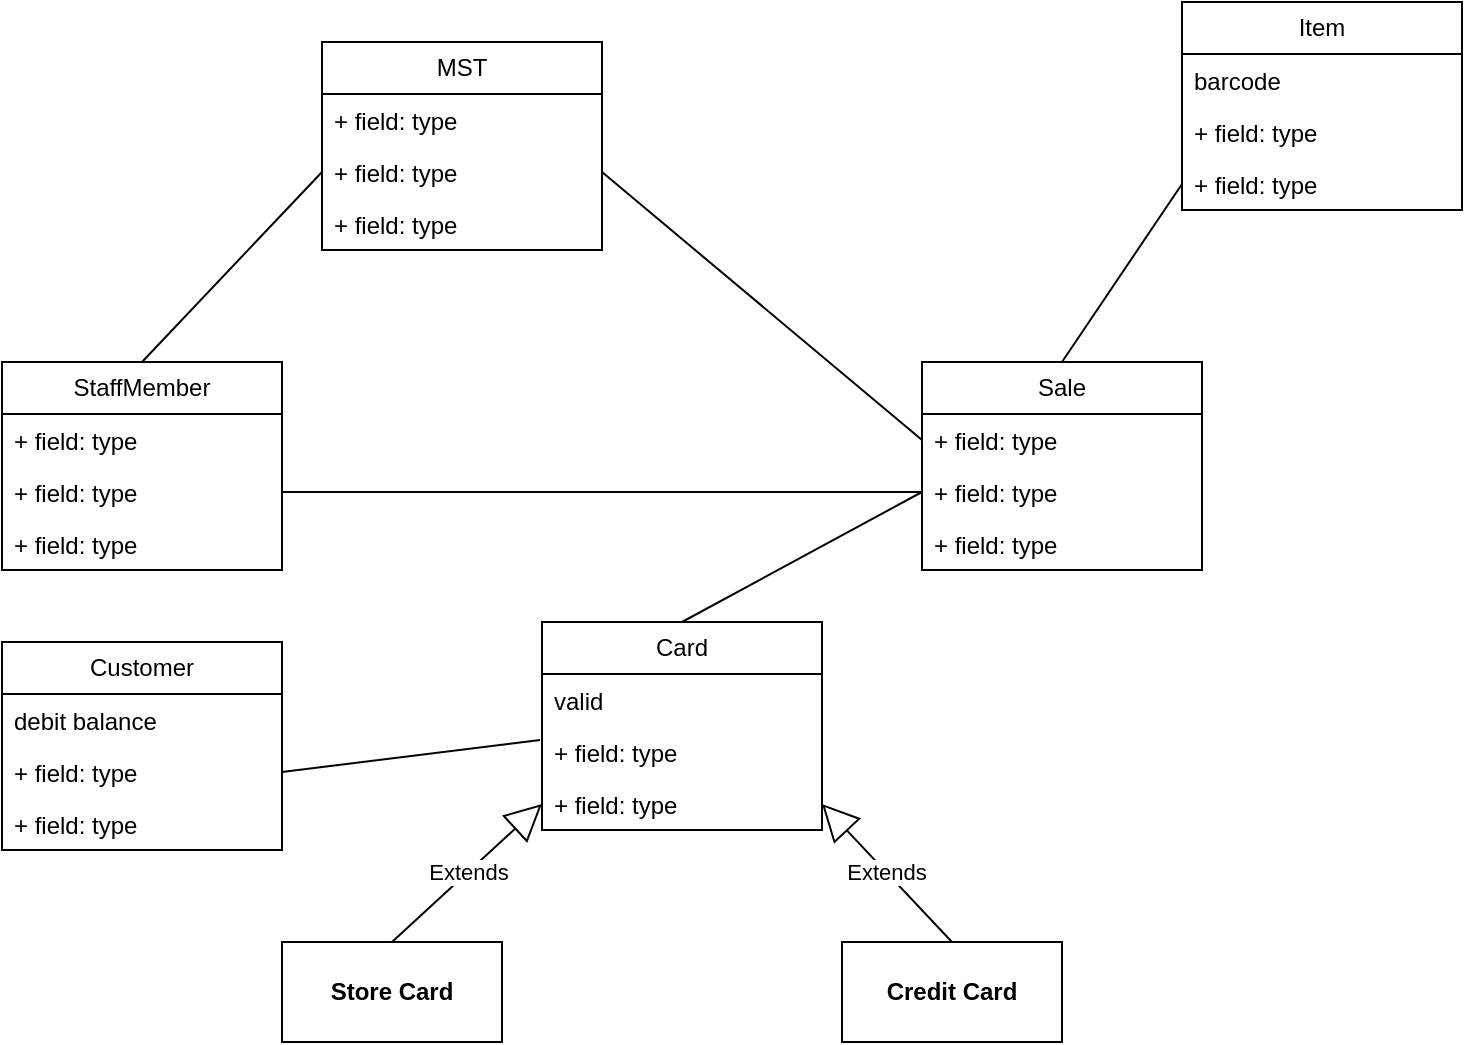 <mxfile version="26.2.2">
  <diagram name="Page-1" id="Xi5MQ2adSp-Ea2K82q50">
    <mxGraphModel dx="1208" dy="586" grid="1" gridSize="10" guides="1" tooltips="1" connect="1" arrows="1" fold="1" page="1" pageScale="1" pageWidth="850" pageHeight="1100" math="0" shadow="0">
      <root>
        <mxCell id="0" />
        <mxCell id="1" parent="0" />
        <mxCell id="RNlA4WiFr1rfiLgOeKW8-17" value="Item" style="swimlane;fontStyle=0;childLayout=stackLayout;horizontal=1;startSize=26;fillColor=none;horizontalStack=0;resizeParent=1;resizeParentMax=0;resizeLast=0;collapsible=1;marginBottom=0;whiteSpace=wrap;html=1;" vertex="1" parent="1">
          <mxGeometry x="660" y="110" width="140" height="104" as="geometry" />
        </mxCell>
        <mxCell id="RNlA4WiFr1rfiLgOeKW8-18" value="barcode" style="text;strokeColor=none;fillColor=none;align=left;verticalAlign=top;spacingLeft=4;spacingRight=4;overflow=hidden;rotatable=0;points=[[0,0.5],[1,0.5]];portConstraint=eastwest;whiteSpace=wrap;html=1;" vertex="1" parent="RNlA4WiFr1rfiLgOeKW8-17">
          <mxGeometry y="26" width="140" height="26" as="geometry" />
        </mxCell>
        <mxCell id="RNlA4WiFr1rfiLgOeKW8-19" value="+ field: type" style="text;strokeColor=none;fillColor=none;align=left;verticalAlign=top;spacingLeft=4;spacingRight=4;overflow=hidden;rotatable=0;points=[[0,0.5],[1,0.5]];portConstraint=eastwest;whiteSpace=wrap;html=1;" vertex="1" parent="RNlA4WiFr1rfiLgOeKW8-17">
          <mxGeometry y="52" width="140" height="26" as="geometry" />
        </mxCell>
        <mxCell id="RNlA4WiFr1rfiLgOeKW8-20" value="+ field: type" style="text;strokeColor=none;fillColor=none;align=left;verticalAlign=top;spacingLeft=4;spacingRight=4;overflow=hidden;rotatable=0;points=[[0,0.5],[1,0.5]];portConstraint=eastwest;whiteSpace=wrap;html=1;" vertex="1" parent="RNlA4WiFr1rfiLgOeKW8-17">
          <mxGeometry y="78" width="140" height="26" as="geometry" />
        </mxCell>
        <mxCell id="RNlA4WiFr1rfiLgOeKW8-21" value="StaffMember" style="swimlane;fontStyle=0;childLayout=stackLayout;horizontal=1;startSize=26;fillColor=none;horizontalStack=0;resizeParent=1;resizeParentMax=0;resizeLast=0;collapsible=1;marginBottom=0;whiteSpace=wrap;html=1;" vertex="1" parent="1">
          <mxGeometry x="70" y="290" width="140" height="104" as="geometry" />
        </mxCell>
        <mxCell id="RNlA4WiFr1rfiLgOeKW8-22" value="+ field: type" style="text;strokeColor=none;fillColor=none;align=left;verticalAlign=top;spacingLeft=4;spacingRight=4;overflow=hidden;rotatable=0;points=[[0,0.5],[1,0.5]];portConstraint=eastwest;whiteSpace=wrap;html=1;" vertex="1" parent="RNlA4WiFr1rfiLgOeKW8-21">
          <mxGeometry y="26" width="140" height="26" as="geometry" />
        </mxCell>
        <mxCell id="RNlA4WiFr1rfiLgOeKW8-23" value="+ field: type" style="text;strokeColor=none;fillColor=none;align=left;verticalAlign=top;spacingLeft=4;spacingRight=4;overflow=hidden;rotatable=0;points=[[0,0.5],[1,0.5]];portConstraint=eastwest;whiteSpace=wrap;html=1;" vertex="1" parent="RNlA4WiFr1rfiLgOeKW8-21">
          <mxGeometry y="52" width="140" height="26" as="geometry" />
        </mxCell>
        <mxCell id="RNlA4WiFr1rfiLgOeKW8-24" value="+ field: type" style="text;strokeColor=none;fillColor=none;align=left;verticalAlign=top;spacingLeft=4;spacingRight=4;overflow=hidden;rotatable=0;points=[[0,0.5],[1,0.5]];portConstraint=eastwest;whiteSpace=wrap;html=1;" vertex="1" parent="RNlA4WiFr1rfiLgOeKW8-21">
          <mxGeometry y="78" width="140" height="26" as="geometry" />
        </mxCell>
        <mxCell id="RNlA4WiFr1rfiLgOeKW8-25" value="Sale" style="swimlane;fontStyle=0;childLayout=stackLayout;horizontal=1;startSize=26;fillColor=none;horizontalStack=0;resizeParent=1;resizeParentMax=0;resizeLast=0;collapsible=1;marginBottom=0;whiteSpace=wrap;html=1;" vertex="1" parent="1">
          <mxGeometry x="530" y="290" width="140" height="104" as="geometry" />
        </mxCell>
        <mxCell id="RNlA4WiFr1rfiLgOeKW8-26" value="+ field: type" style="text;strokeColor=none;fillColor=none;align=left;verticalAlign=top;spacingLeft=4;spacingRight=4;overflow=hidden;rotatable=0;points=[[0,0.5],[1,0.5]];portConstraint=eastwest;whiteSpace=wrap;html=1;" vertex="1" parent="RNlA4WiFr1rfiLgOeKW8-25">
          <mxGeometry y="26" width="140" height="26" as="geometry" />
        </mxCell>
        <mxCell id="RNlA4WiFr1rfiLgOeKW8-27" value="+ field: type" style="text;strokeColor=none;fillColor=none;align=left;verticalAlign=top;spacingLeft=4;spacingRight=4;overflow=hidden;rotatable=0;points=[[0,0.5],[1,0.5]];portConstraint=eastwest;whiteSpace=wrap;html=1;" vertex="1" parent="RNlA4WiFr1rfiLgOeKW8-25">
          <mxGeometry y="52" width="140" height="26" as="geometry" />
        </mxCell>
        <mxCell id="RNlA4WiFr1rfiLgOeKW8-28" value="+ field: type" style="text;strokeColor=none;fillColor=none;align=left;verticalAlign=top;spacingLeft=4;spacingRight=4;overflow=hidden;rotatable=0;points=[[0,0.5],[1,0.5]];portConstraint=eastwest;whiteSpace=wrap;html=1;" vertex="1" parent="RNlA4WiFr1rfiLgOeKW8-25">
          <mxGeometry y="78" width="140" height="26" as="geometry" />
        </mxCell>
        <mxCell id="RNlA4WiFr1rfiLgOeKW8-29" value="Card" style="swimlane;fontStyle=0;childLayout=stackLayout;horizontal=1;startSize=26;fillColor=none;horizontalStack=0;resizeParent=1;resizeParentMax=0;resizeLast=0;collapsible=1;marginBottom=0;whiteSpace=wrap;html=1;" vertex="1" parent="1">
          <mxGeometry x="340" y="420" width="140" height="104" as="geometry" />
        </mxCell>
        <mxCell id="RNlA4WiFr1rfiLgOeKW8-30" value="valid" style="text;strokeColor=none;fillColor=none;align=left;verticalAlign=top;spacingLeft=4;spacingRight=4;overflow=hidden;rotatable=0;points=[[0,0.5],[1,0.5]];portConstraint=eastwest;whiteSpace=wrap;html=1;" vertex="1" parent="RNlA4WiFr1rfiLgOeKW8-29">
          <mxGeometry y="26" width="140" height="26" as="geometry" />
        </mxCell>
        <mxCell id="RNlA4WiFr1rfiLgOeKW8-31" value="+ field: type" style="text;strokeColor=none;fillColor=none;align=left;verticalAlign=top;spacingLeft=4;spacingRight=4;overflow=hidden;rotatable=0;points=[[0,0.5],[1,0.5]];portConstraint=eastwest;whiteSpace=wrap;html=1;" vertex="1" parent="RNlA4WiFr1rfiLgOeKW8-29">
          <mxGeometry y="52" width="140" height="26" as="geometry" />
        </mxCell>
        <mxCell id="RNlA4WiFr1rfiLgOeKW8-32" value="+ field: type" style="text;strokeColor=none;fillColor=none;align=left;verticalAlign=top;spacingLeft=4;spacingRight=4;overflow=hidden;rotatable=0;points=[[0,0.5],[1,0.5]];portConstraint=eastwest;whiteSpace=wrap;html=1;" vertex="1" parent="RNlA4WiFr1rfiLgOeKW8-29">
          <mxGeometry y="78" width="140" height="26" as="geometry" />
        </mxCell>
        <mxCell id="RNlA4WiFr1rfiLgOeKW8-33" value="&lt;b&gt;Store Card&lt;/b&gt;" style="html=1;whiteSpace=wrap;" vertex="1" parent="1">
          <mxGeometry x="210" y="580" width="110" height="50" as="geometry" />
        </mxCell>
        <mxCell id="RNlA4WiFr1rfiLgOeKW8-35" value="&lt;b&gt;Credit Card&lt;/b&gt;" style="html=1;whiteSpace=wrap;" vertex="1" parent="1">
          <mxGeometry x="490" y="580" width="110" height="50" as="geometry" />
        </mxCell>
        <mxCell id="RNlA4WiFr1rfiLgOeKW8-36" value="Customer" style="swimlane;fontStyle=0;childLayout=stackLayout;horizontal=1;startSize=26;fillColor=none;horizontalStack=0;resizeParent=1;resizeParentMax=0;resizeLast=0;collapsible=1;marginBottom=0;whiteSpace=wrap;html=1;" vertex="1" parent="1">
          <mxGeometry x="70" y="430" width="140" height="104" as="geometry" />
        </mxCell>
        <mxCell id="RNlA4WiFr1rfiLgOeKW8-37" value="debit balance" style="text;strokeColor=none;fillColor=none;align=left;verticalAlign=top;spacingLeft=4;spacingRight=4;overflow=hidden;rotatable=0;points=[[0,0.5],[1,0.5]];portConstraint=eastwest;whiteSpace=wrap;html=1;" vertex="1" parent="RNlA4WiFr1rfiLgOeKW8-36">
          <mxGeometry y="26" width="140" height="26" as="geometry" />
        </mxCell>
        <mxCell id="RNlA4WiFr1rfiLgOeKW8-38" value="+ field: type" style="text;strokeColor=none;fillColor=none;align=left;verticalAlign=top;spacingLeft=4;spacingRight=4;overflow=hidden;rotatable=0;points=[[0,0.5],[1,0.5]];portConstraint=eastwest;whiteSpace=wrap;html=1;" vertex="1" parent="RNlA4WiFr1rfiLgOeKW8-36">
          <mxGeometry y="52" width="140" height="26" as="geometry" />
        </mxCell>
        <mxCell id="RNlA4WiFr1rfiLgOeKW8-39" value="+ field: type" style="text;strokeColor=none;fillColor=none;align=left;verticalAlign=top;spacingLeft=4;spacingRight=4;overflow=hidden;rotatable=0;points=[[0,0.5],[1,0.5]];portConstraint=eastwest;whiteSpace=wrap;html=1;" vertex="1" parent="RNlA4WiFr1rfiLgOeKW8-36">
          <mxGeometry y="78" width="140" height="26" as="geometry" />
        </mxCell>
        <mxCell id="RNlA4WiFr1rfiLgOeKW8-41" value="MST" style="swimlane;fontStyle=0;childLayout=stackLayout;horizontal=1;startSize=26;fillColor=none;horizontalStack=0;resizeParent=1;resizeParentMax=0;resizeLast=0;collapsible=1;marginBottom=0;whiteSpace=wrap;html=1;" vertex="1" parent="1">
          <mxGeometry x="230" y="130" width="140" height="104" as="geometry" />
        </mxCell>
        <mxCell id="RNlA4WiFr1rfiLgOeKW8-42" value="+ field: type" style="text;strokeColor=none;fillColor=none;align=left;verticalAlign=top;spacingLeft=4;spacingRight=4;overflow=hidden;rotatable=0;points=[[0,0.5],[1,0.5]];portConstraint=eastwest;whiteSpace=wrap;html=1;" vertex="1" parent="RNlA4WiFr1rfiLgOeKW8-41">
          <mxGeometry y="26" width="140" height="26" as="geometry" />
        </mxCell>
        <mxCell id="RNlA4WiFr1rfiLgOeKW8-43" value="+ field: type" style="text;strokeColor=none;fillColor=none;align=left;verticalAlign=top;spacingLeft=4;spacingRight=4;overflow=hidden;rotatable=0;points=[[0,0.5],[1,0.5]];portConstraint=eastwest;whiteSpace=wrap;html=1;" vertex="1" parent="RNlA4WiFr1rfiLgOeKW8-41">
          <mxGeometry y="52" width="140" height="26" as="geometry" />
        </mxCell>
        <mxCell id="RNlA4WiFr1rfiLgOeKW8-44" value="+ field: type" style="text;strokeColor=none;fillColor=none;align=left;verticalAlign=top;spacingLeft=4;spacingRight=4;overflow=hidden;rotatable=0;points=[[0,0.5],[1,0.5]];portConstraint=eastwest;whiteSpace=wrap;html=1;" vertex="1" parent="RNlA4WiFr1rfiLgOeKW8-41">
          <mxGeometry y="78" width="140" height="26" as="geometry" />
        </mxCell>
        <mxCell id="RNlA4WiFr1rfiLgOeKW8-45" value="" style="endArrow=none;html=1;rounded=0;exitX=0.5;exitY=0;exitDx=0;exitDy=0;entryX=0;entryY=0.5;entryDx=0;entryDy=0;" edge="1" parent="1" source="RNlA4WiFr1rfiLgOeKW8-29" target="RNlA4WiFr1rfiLgOeKW8-27">
          <mxGeometry width="50" height="50" relative="1" as="geometry">
            <mxPoint x="420" y="420" as="sourcePoint" />
            <mxPoint x="420" y="360" as="targetPoint" />
          </mxGeometry>
        </mxCell>
        <mxCell id="RNlA4WiFr1rfiLgOeKW8-46" value="" style="endArrow=none;html=1;rounded=0;exitX=1;exitY=0.5;exitDx=0;exitDy=0;entryX=-0.007;entryY=1.269;entryDx=0;entryDy=0;entryPerimeter=0;" edge="1" parent="1" source="RNlA4WiFr1rfiLgOeKW8-38" target="RNlA4WiFr1rfiLgOeKW8-30">
          <mxGeometry width="50" height="50" relative="1" as="geometry">
            <mxPoint x="460" y="340" as="sourcePoint" />
            <mxPoint x="470" y="270" as="targetPoint" />
          </mxGeometry>
        </mxCell>
        <mxCell id="RNlA4WiFr1rfiLgOeKW8-47" value="Extends" style="endArrow=block;endSize=16;endFill=0;html=1;rounded=0;exitX=0.5;exitY=0;exitDx=0;exitDy=0;entryX=0;entryY=0.5;entryDx=0;entryDy=0;" edge="1" parent="1" source="RNlA4WiFr1rfiLgOeKW8-33" target="RNlA4WiFr1rfiLgOeKW8-32">
          <mxGeometry width="160" relative="1" as="geometry">
            <mxPoint x="370" y="480" as="sourcePoint" />
            <mxPoint x="530" y="480" as="targetPoint" />
          </mxGeometry>
        </mxCell>
        <mxCell id="RNlA4WiFr1rfiLgOeKW8-48" value="Extends" style="endArrow=block;endSize=16;endFill=0;html=1;rounded=0;exitX=0.5;exitY=0;exitDx=0;exitDy=0;entryX=1;entryY=0.5;entryDx=0;entryDy=0;" edge="1" parent="1" source="RNlA4WiFr1rfiLgOeKW8-35" target="RNlA4WiFr1rfiLgOeKW8-32">
          <mxGeometry width="160" relative="1" as="geometry">
            <mxPoint x="370" y="480" as="sourcePoint" />
            <mxPoint x="530" y="480" as="targetPoint" />
          </mxGeometry>
        </mxCell>
        <mxCell id="RNlA4WiFr1rfiLgOeKW8-49" value="" style="endArrow=none;html=1;rounded=0;exitX=0.5;exitY=0;exitDx=0;exitDy=0;entryX=0;entryY=0.5;entryDx=0;entryDy=0;" edge="1" parent="1" source="RNlA4WiFr1rfiLgOeKW8-21" target="RNlA4WiFr1rfiLgOeKW8-43">
          <mxGeometry width="50" height="50" relative="1" as="geometry">
            <mxPoint x="420" y="330" as="sourcePoint" />
            <mxPoint x="470" y="280" as="targetPoint" />
          </mxGeometry>
        </mxCell>
        <mxCell id="RNlA4WiFr1rfiLgOeKW8-50" value="" style="endArrow=none;html=1;rounded=0;entryX=0;entryY=0.5;entryDx=0;entryDy=0;exitX=1;exitY=0.5;exitDx=0;exitDy=0;" edge="1" parent="1" source="RNlA4WiFr1rfiLgOeKW8-43" target="RNlA4WiFr1rfiLgOeKW8-26">
          <mxGeometry width="50" height="50" relative="1" as="geometry">
            <mxPoint x="420" y="330" as="sourcePoint" />
            <mxPoint x="470" y="280" as="targetPoint" />
          </mxGeometry>
        </mxCell>
        <mxCell id="RNlA4WiFr1rfiLgOeKW8-51" value="" style="endArrow=none;html=1;rounded=0;entryX=0;entryY=0.5;entryDx=0;entryDy=0;exitX=0.5;exitY=0;exitDx=0;exitDy=0;" edge="1" parent="1" source="RNlA4WiFr1rfiLgOeKW8-25" target="RNlA4WiFr1rfiLgOeKW8-20">
          <mxGeometry width="50" height="50" relative="1" as="geometry">
            <mxPoint x="420" y="330" as="sourcePoint" />
            <mxPoint x="470" y="280" as="targetPoint" />
          </mxGeometry>
        </mxCell>
        <mxCell id="RNlA4WiFr1rfiLgOeKW8-52" value="" style="endArrow=none;html=1;rounded=0;exitX=0;exitY=0.5;exitDx=0;exitDy=0;entryX=1;entryY=0.5;entryDx=0;entryDy=0;" edge="1" parent="1" source="RNlA4WiFr1rfiLgOeKW8-27" target="RNlA4WiFr1rfiLgOeKW8-23">
          <mxGeometry width="50" height="50" relative="1" as="geometry">
            <mxPoint x="480" y="400" as="sourcePoint" />
            <mxPoint x="290" y="300" as="targetPoint" />
          </mxGeometry>
        </mxCell>
      </root>
    </mxGraphModel>
  </diagram>
</mxfile>
